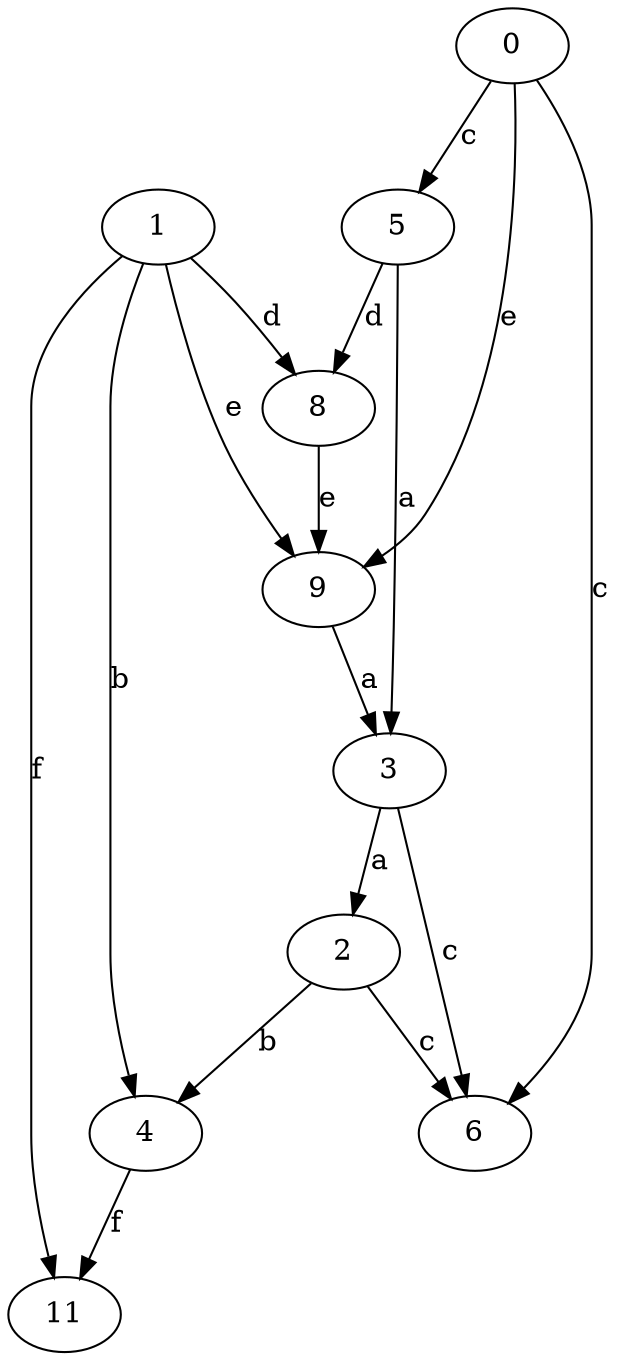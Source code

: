 strict digraph  {
0;
1;
2;
3;
4;
5;
6;
8;
9;
11;
0 -> 5  [label=c];
0 -> 6  [label=c];
0 -> 9  [label=e];
1 -> 4  [label=b];
1 -> 8  [label=d];
1 -> 9  [label=e];
1 -> 11  [label=f];
2 -> 4  [label=b];
2 -> 6  [label=c];
3 -> 2  [label=a];
3 -> 6  [label=c];
4 -> 11  [label=f];
5 -> 3  [label=a];
5 -> 8  [label=d];
8 -> 9  [label=e];
9 -> 3  [label=a];
}
